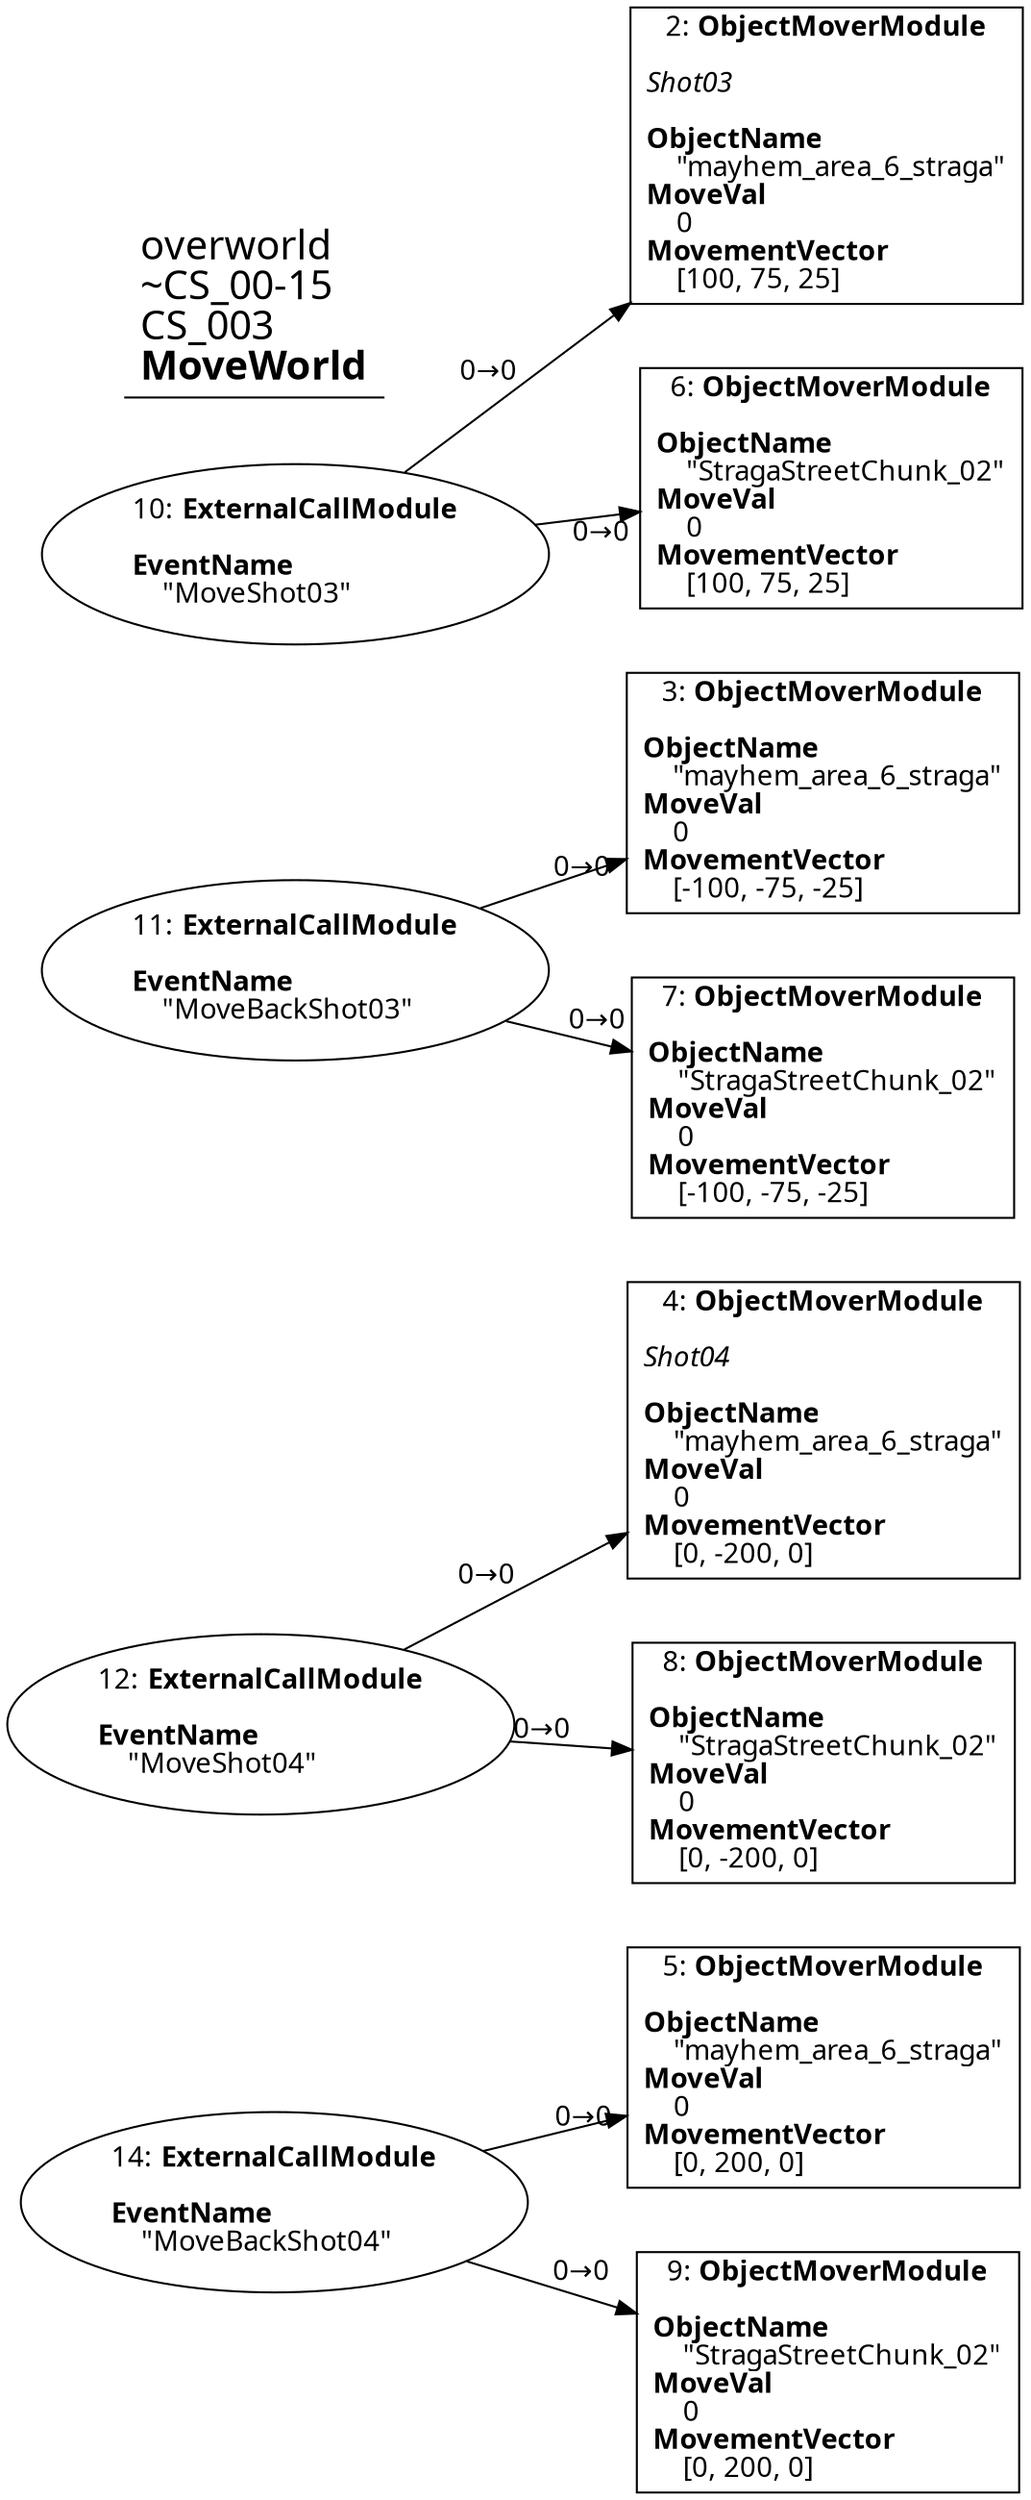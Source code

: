 digraph {
    layout = fdp;
    overlap = prism;
    sep = "+16";
    splines = spline;

    node [ shape = box ];

    graph [ fontname = "Segoe UI" ];
    node [ fontname = "Segoe UI" ];
    edge [ fontname = "Segoe UI" ];

    2 [ label = <2: <b>ObjectMoverModule</b><br/><br/><i>Shot03<br align="left"/></i><br align="left"/><b>ObjectName</b><br align="left"/>    &quot;mayhem_area_6_straga&quot;<br align="left"/><b>MoveVal</b><br align="left"/>    0<br align="left"/><b>MovementVector</b><br align="left"/>    [100, 75, 25]<br align="left"/>> ];
    2 [ pos = "0.33600003,-0.156!" ];

    3 [ label = <3: <b>ObjectMoverModule</b><br/><br/><b>ObjectName</b><br align="left"/>    &quot;mayhem_area_6_straga&quot;<br align="left"/><b>MoveVal</b><br align="left"/>    0<br align="left"/><b>MovementVector</b><br align="left"/>    [-100, -75, -25]<br align="left"/>> ];
    3 [ pos = "0.33400002,-0.45900002!" ];

    4 [ label = <4: <b>ObjectMoverModule</b><br/><br/><i>Shot04<br align="left"/></i><br align="left"/><b>ObjectName</b><br align="left"/>    &quot;mayhem_area_6_straga&quot;<br align="left"/><b>MoveVal</b><br align="left"/>    0<br align="left"/><b>MovementVector</b><br align="left"/>    [0, -200, 0]<br align="left"/>> ];
    4 [ pos = "0.33400002,-0.9710001!" ];

    5 [ label = <5: <b>ObjectMoverModule</b><br/><br/><b>ObjectName</b><br align="left"/>    &quot;mayhem_area_6_straga&quot;<br align="left"/><b>MoveVal</b><br align="left"/>    0<br align="left"/><b>MovementVector</b><br align="left"/>    [0, 200, 0]<br align="left"/>> ];
    5 [ pos = "0.33400002,-1.266!" ];

    6 [ label = <6: <b>ObjectMoverModule</b><br/><br/><b>ObjectName</b><br align="left"/>    &quot;StragaStreetChunk_02&quot;<br align="left"/><b>MoveVal</b><br align="left"/>    0<br align="left"/><b>MovementVector</b><br align="left"/>    [100, 75, 25]<br align="left"/>> ];
    6 [ pos = "0.33800003,-0.30600002!" ];

    7 [ label = <7: <b>ObjectMoverModule</b><br/><br/><b>ObjectName</b><br align="left"/>    &quot;StragaStreetChunk_02&quot;<br align="left"/><b>MoveVal</b><br align="left"/>    0<br align="left"/><b>MovementVector</b><br align="left"/>    [-100, -75, -25]<br align="left"/>> ];
    7 [ pos = "0.33400002,-0.609!" ];

    8 [ label = <8: <b>ObjectMoverModule</b><br/><br/><b>ObjectName</b><br align="left"/>    &quot;StragaStreetChunk_02&quot;<br align="left"/><b>MoveVal</b><br align="left"/>    0<br align="left"/><b>MovementVector</b><br align="left"/>    [0, -200, 0]<br align="left"/>> ];
    8 [ pos = "0.33400002,-1.1190001!" ];

    9 [ label = <9: <b>ObjectMoverModule</b><br/><br/><b>ObjectName</b><br align="left"/>    &quot;StragaStreetChunk_02&quot;<br align="left"/><b>MoveVal</b><br align="left"/>    0<br align="left"/><b>MovementVector</b><br align="left"/>    [0, 200, 0]<br align="left"/>> ];
    9 [ pos = "0.33600003,-1.414!" ];

    10 [ label = <10: <b>ExternalCallModule</b><br/><br/><b>EventName</b><br align="left"/>    &quot;MoveShot03&quot;<br align="left"/>> ];
    10 [ shape = oval ]
    10 [ pos = "-0.030000001,-0.279!" ];
    10 -> 2 [ label = "0→0" ];
    10 -> 6 [ label = "0→0" ];

    11 [ label = <11: <b>ExternalCallModule</b><br/><br/><b>EventName</b><br align="left"/>    &quot;MoveBackShot03&quot;<br align="left"/>> ];
    11 [ shape = oval ]
    11 [ pos = "-0.027,-0.572!" ];
    11 -> 3 [ label = "0→0" ];
    11 -> 7 [ label = "0→0" ];

    12 [ label = <12: <b>ExternalCallModule</b><br/><br/><b>EventName</b><br align="left"/>    &quot;MoveShot04&quot;<br align="left"/>> ];
    12 [ shape = oval ]
    12 [ pos = "-0.05,-1.0890001!" ];
    12 -> 4 [ label = "0→0" ];
    12 -> 8 [ label = "0→0" ];

    14 [ label = <14: <b>ExternalCallModule</b><br/><br/><b>EventName</b><br align="left"/>    &quot;MoveBackShot04&quot;<br align="left"/>> ];
    14 [ shape = oval ]
    14 [ pos = "-0.041,-1.376!" ];
    14 -> 5 [ label = "0→0" ];
    14 -> 9 [ label = "0→0" ];

    title [ pos = "-0.051000003,-0.155!" ];
    title [ shape = underline ];
    title [ label = <<font point-size="20">overworld<br align="left"/>~CS_00-15<br align="left"/>CS_003<br align="left"/><b>MoveWorld</b><br align="left"/></font>> ];
}

